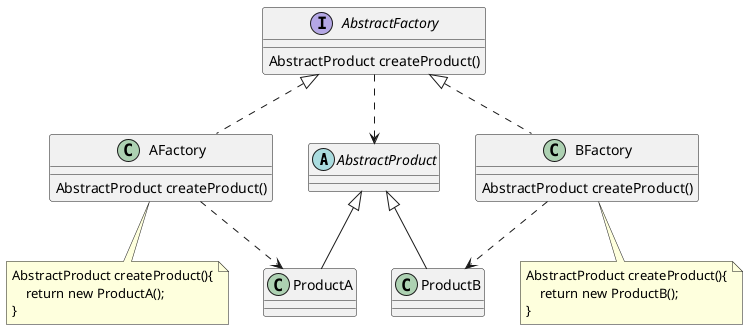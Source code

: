 @startuml

abstract class AbstractProduct{}
class ProductA{}
class ProductB{}

interface AbstractFactory{
    AbstractProduct createProduct()
}
class AFactory{
    AbstractProduct createProduct()
}
note bottom of AFactory
AbstractProduct createProduct(){
    return new ProductA();
}
end note
class BFactory{
    AbstractProduct createProduct()
}
note bottom of BFactory
AbstractProduct createProduct(){
    return new ProductB();
}
end note

AbstractFactory ..> AbstractProduct
AbstractFactory <|.. AFactory
AbstractFactory <|.. BFactory

AbstractProduct <|-- ProductA
AbstractProduct <|-- ProductB

AFactory ..> ProductA
BFactory ..> ProductB

@enduml